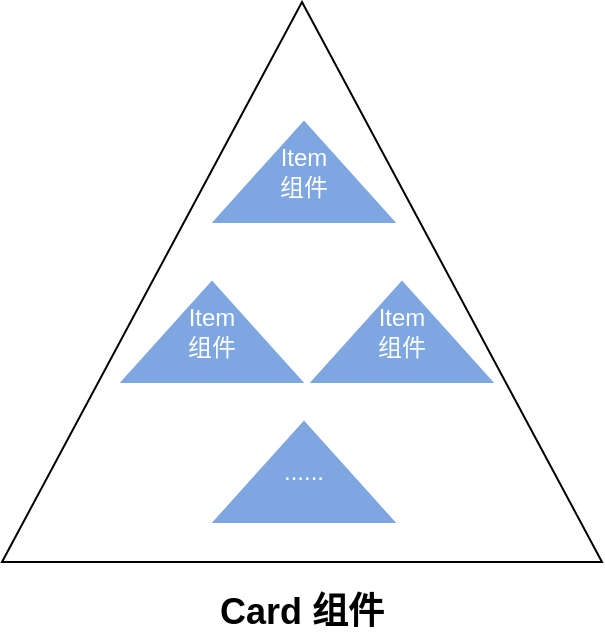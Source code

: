<mxfile version="13.10.1" type="github">
  <diagram id="FQblj2AnKpv46tvng0mw" name="Page-1">
    <mxGraphModel dx="1026" dy="686" grid="1" gridSize="10" guides="1" tooltips="1" connect="1" arrows="1" fold="1" page="1" pageScale="1" pageWidth="827" pageHeight="1169" math="0" shadow="0">
      <root>
        <mxCell id="0" />
        <mxCell id="1" parent="0" />
        <mxCell id="6I1ZwiVMRoQ_c3omOYQG-6" value="Card 组件" style="text;align=center;fontStyle=1;verticalAlign=middle;spacingLeft=3;spacingRight=3;strokeColor=none;rotatable=0;points=[[0,0.5],[1,0.5]];portConstraint=eastwest;fontSize=18;" parent="1" vertex="1">
          <mxGeometry x="610" y="470" width="80" height="26" as="geometry" />
        </mxCell>
        <mxCell id="6I1ZwiVMRoQ_c3omOYQG-7" value="" style="triangle;whiteSpace=wrap;html=1;direction=north;" parent="1" vertex="1">
          <mxGeometry x="500" y="180" width="300" height="280" as="geometry" />
        </mxCell>
        <mxCell id="6I1ZwiVMRoQ_c3omOYQG-8" value="&lt;font color=&quot;#ffffff&quot;&gt;Item&lt;br&gt;组件&lt;/font&gt;" style="triangle;whiteSpace=wrap;html=1;direction=north;fillColor=#7EA6E0;strokeColor=#7EA6E0;" parent="1" vertex="1">
          <mxGeometry x="606" y="240" width="90" height="50" as="geometry" />
        </mxCell>
        <mxCell id="6I1ZwiVMRoQ_c3omOYQG-9" value="&lt;font color=&quot;#ffffff&quot;&gt;Item&lt;br&gt;组件&lt;/font&gt;" style="triangle;whiteSpace=wrap;html=1;direction=north;fillColor=#7EA6E0;strokeColor=#7EA6E0;" parent="1" vertex="1">
          <mxGeometry x="560" y="320" width="90" height="50" as="geometry" />
        </mxCell>
        <mxCell id="6I1ZwiVMRoQ_c3omOYQG-10" value="&lt;font color=&quot;#ffffff&quot;&gt;Item&lt;br&gt;组件&lt;/font&gt;" style="triangle;whiteSpace=wrap;html=1;direction=north;fillColor=#7EA6E0;strokeColor=#7EA6E0;" parent="1" vertex="1">
          <mxGeometry x="655" y="320" width="90" height="50" as="geometry" />
        </mxCell>
        <mxCell id="6I1ZwiVMRoQ_c3omOYQG-11" value="&lt;font color=&quot;#ffffff&quot;&gt;......&lt;/font&gt;" style="triangle;whiteSpace=wrap;html=1;direction=north;fillColor=#7EA6E0;strokeColor=#7EA6E0;" parent="1" vertex="1">
          <mxGeometry x="606" y="390" width="90" height="50" as="geometry" />
        </mxCell>
      </root>
    </mxGraphModel>
  </diagram>
</mxfile>
